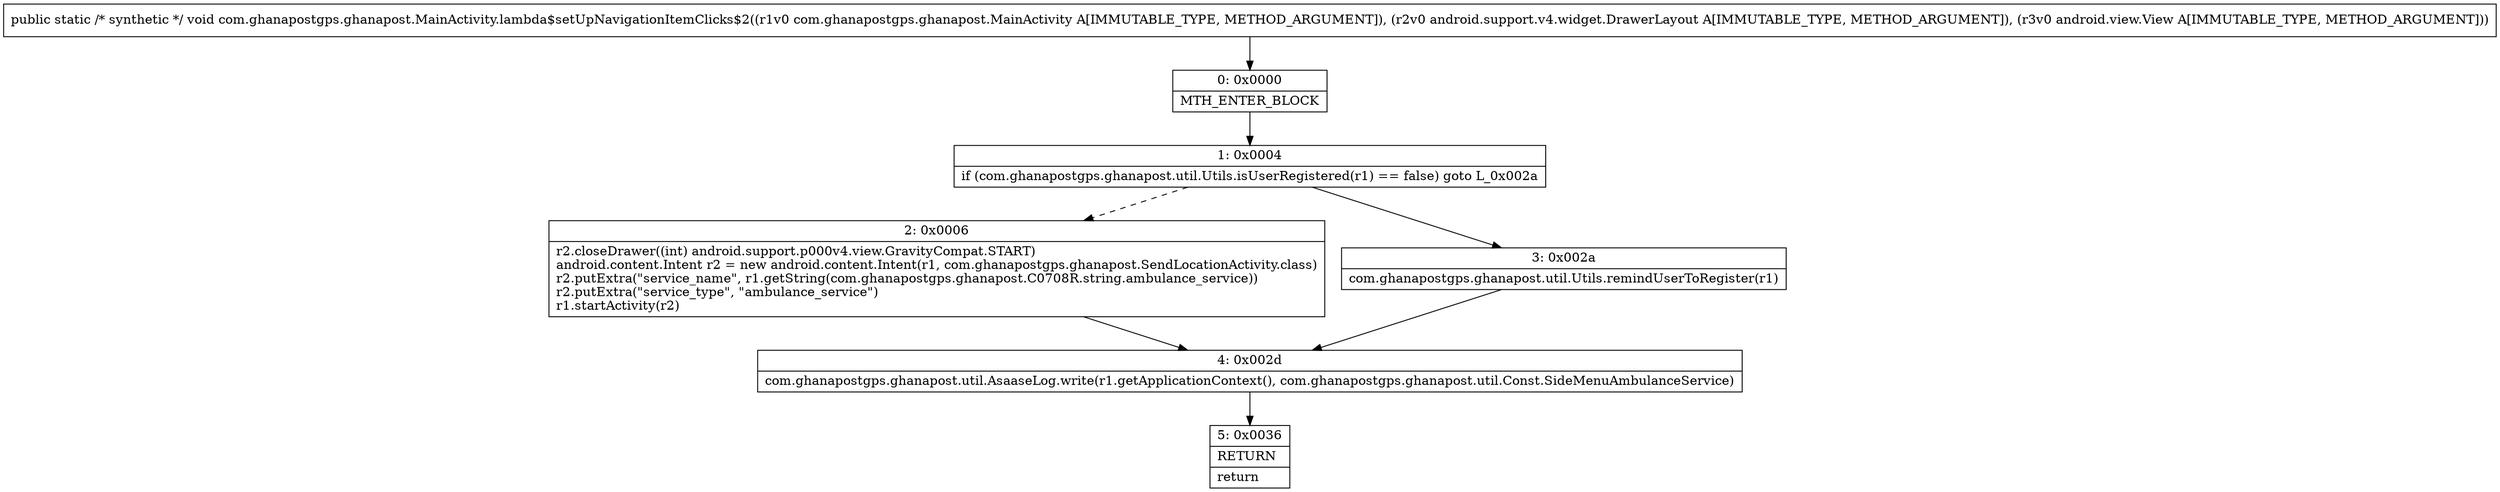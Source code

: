 digraph "CFG forcom.ghanapostgps.ghanapost.MainActivity.lambda$setUpNavigationItemClicks$2(Lcom\/ghanapostgps\/ghanapost\/MainActivity;Landroid\/support\/v4\/widget\/DrawerLayout;Landroid\/view\/View;)V" {
Node_0 [shape=record,label="{0\:\ 0x0000|MTH_ENTER_BLOCK\l}"];
Node_1 [shape=record,label="{1\:\ 0x0004|if (com.ghanapostgps.ghanapost.util.Utils.isUserRegistered(r1) == false) goto L_0x002a\l}"];
Node_2 [shape=record,label="{2\:\ 0x0006|r2.closeDrawer((int) android.support.p000v4.view.GravityCompat.START)\landroid.content.Intent r2 = new android.content.Intent(r1, com.ghanapostgps.ghanapost.SendLocationActivity.class)\lr2.putExtra(\"service_name\", r1.getString(com.ghanapostgps.ghanapost.C0708R.string.ambulance_service))\lr2.putExtra(\"service_type\", \"ambulance_service\")\lr1.startActivity(r2)\l}"];
Node_3 [shape=record,label="{3\:\ 0x002a|com.ghanapostgps.ghanapost.util.Utils.remindUserToRegister(r1)\l}"];
Node_4 [shape=record,label="{4\:\ 0x002d|com.ghanapostgps.ghanapost.util.AsaaseLog.write(r1.getApplicationContext(), com.ghanapostgps.ghanapost.util.Const.SideMenuAmbulanceService)\l}"];
Node_5 [shape=record,label="{5\:\ 0x0036|RETURN\l|return\l}"];
MethodNode[shape=record,label="{public static \/* synthetic *\/ void com.ghanapostgps.ghanapost.MainActivity.lambda$setUpNavigationItemClicks$2((r1v0 com.ghanapostgps.ghanapost.MainActivity A[IMMUTABLE_TYPE, METHOD_ARGUMENT]), (r2v0 android.support.v4.widget.DrawerLayout A[IMMUTABLE_TYPE, METHOD_ARGUMENT]), (r3v0 android.view.View A[IMMUTABLE_TYPE, METHOD_ARGUMENT])) }"];
MethodNode -> Node_0;
Node_0 -> Node_1;
Node_1 -> Node_2[style=dashed];
Node_1 -> Node_3;
Node_2 -> Node_4;
Node_3 -> Node_4;
Node_4 -> Node_5;
}

